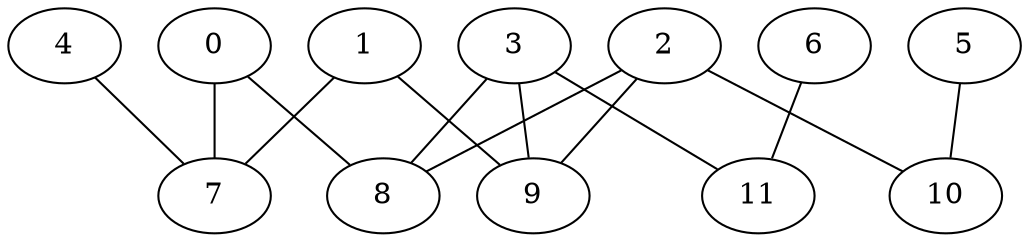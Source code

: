 strict graph "" {
	0	 [weight=1];
	7	 [weight=1];
	0 -- 7;
	8	 [weight=1];
	0 -- 8;
	1	 [weight=3];
	1 -- 7;
	9	 [weight=1];
	1 -- 9;
	2	 [weight=4];
	2 -- 8;
	2 -- 9;
	10	 [weight=1];
	2 -- 10;
	3	 [weight=2];
	3 -- 8;
	3 -- 9;
	11	 [weight=1];
	3 -- 11;
	4	 [weight=0];
	4 -- 7;
	5	 [weight=0];
	5 -- 10;
	6	 [weight=0];
	6 -- 11;
}
